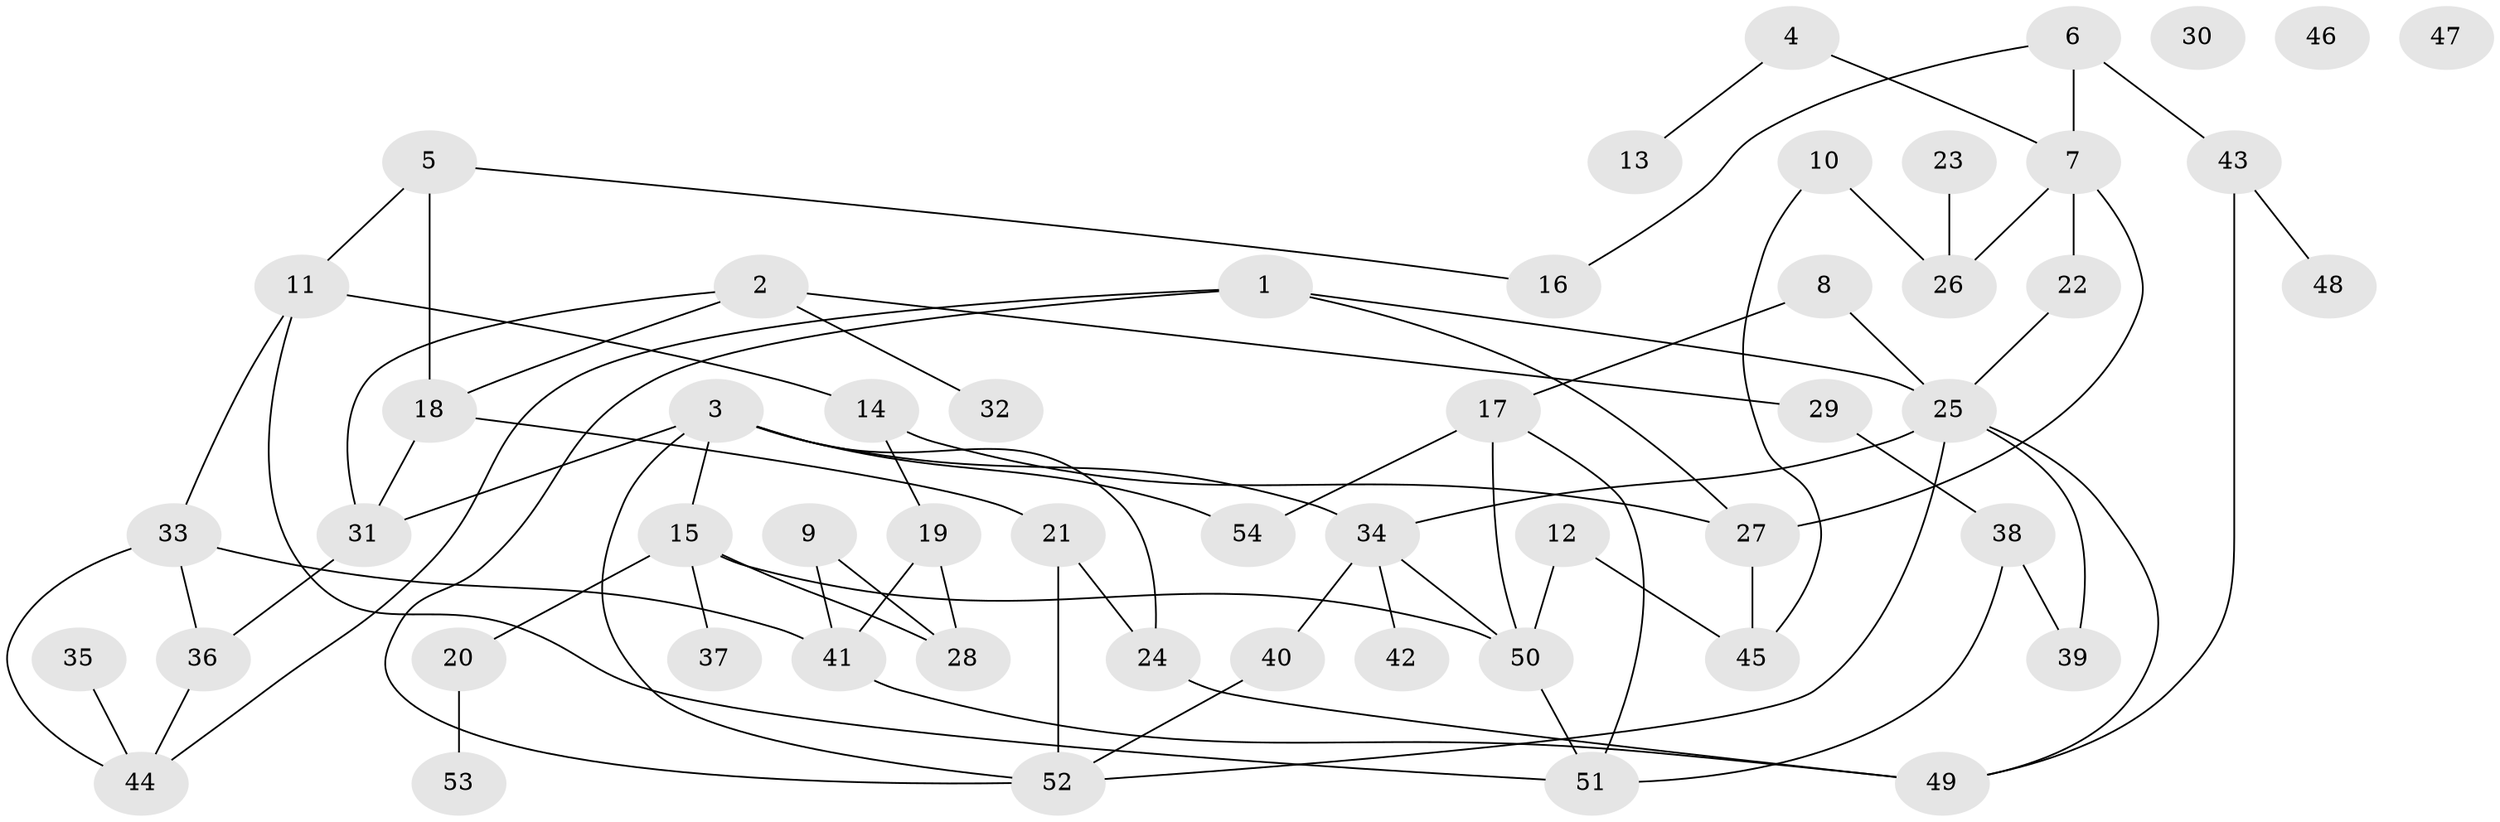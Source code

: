 // coarse degree distribution, {5: 0.14705882352941177, 3: 0.14705882352941177, 9: 0.058823529411764705, 1: 0.23529411764705882, 4: 0.14705882352941177, 6: 0.058823529411764705, 2: 0.11764705882352941, 0: 0.08823529411764706}
// Generated by graph-tools (version 1.1) at 2025/23/03/03/25 07:23:26]
// undirected, 54 vertices, 77 edges
graph export_dot {
graph [start="1"]
  node [color=gray90,style=filled];
  1;
  2;
  3;
  4;
  5;
  6;
  7;
  8;
  9;
  10;
  11;
  12;
  13;
  14;
  15;
  16;
  17;
  18;
  19;
  20;
  21;
  22;
  23;
  24;
  25;
  26;
  27;
  28;
  29;
  30;
  31;
  32;
  33;
  34;
  35;
  36;
  37;
  38;
  39;
  40;
  41;
  42;
  43;
  44;
  45;
  46;
  47;
  48;
  49;
  50;
  51;
  52;
  53;
  54;
  1 -- 25;
  1 -- 27;
  1 -- 44;
  1 -- 52;
  2 -- 18;
  2 -- 29;
  2 -- 31;
  2 -- 32;
  3 -- 15;
  3 -- 24;
  3 -- 31;
  3 -- 34;
  3 -- 52;
  3 -- 54;
  4 -- 7;
  4 -- 13;
  5 -- 11;
  5 -- 16;
  5 -- 18;
  6 -- 7;
  6 -- 16;
  6 -- 43;
  7 -- 22;
  7 -- 26;
  7 -- 27;
  8 -- 17;
  8 -- 25;
  9 -- 28;
  9 -- 41;
  10 -- 26;
  10 -- 45;
  11 -- 14;
  11 -- 33;
  11 -- 51;
  12 -- 45;
  12 -- 50;
  14 -- 19;
  14 -- 27;
  15 -- 20;
  15 -- 28;
  15 -- 37;
  15 -- 50;
  17 -- 50;
  17 -- 51;
  17 -- 54;
  18 -- 21;
  18 -- 31;
  19 -- 28;
  19 -- 41;
  20 -- 53;
  21 -- 24;
  21 -- 52;
  22 -- 25;
  23 -- 26;
  24 -- 49;
  25 -- 34;
  25 -- 39;
  25 -- 49;
  25 -- 52;
  27 -- 45;
  29 -- 38;
  31 -- 36;
  33 -- 36;
  33 -- 41;
  33 -- 44;
  34 -- 40;
  34 -- 42;
  34 -- 50;
  35 -- 44;
  36 -- 44;
  38 -- 39;
  38 -- 51;
  40 -- 52;
  41 -- 49;
  43 -- 48;
  43 -- 49;
  50 -- 51;
}
